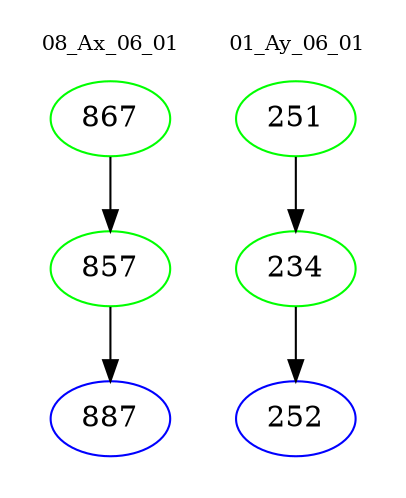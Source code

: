 digraph{
subgraph cluster_0 {
color = white
label = "08_Ax_06_01";
fontsize=10;
T0_867 [label="867", color="green"]
T0_867 -> T0_857 [color="black"]
T0_857 [label="857", color="green"]
T0_857 -> T0_887 [color="black"]
T0_887 [label="887", color="blue"]
}
subgraph cluster_1 {
color = white
label = "01_Ay_06_01";
fontsize=10;
T1_251 [label="251", color="green"]
T1_251 -> T1_234 [color="black"]
T1_234 [label="234", color="green"]
T1_234 -> T1_252 [color="black"]
T1_252 [label="252", color="blue"]
}
}
